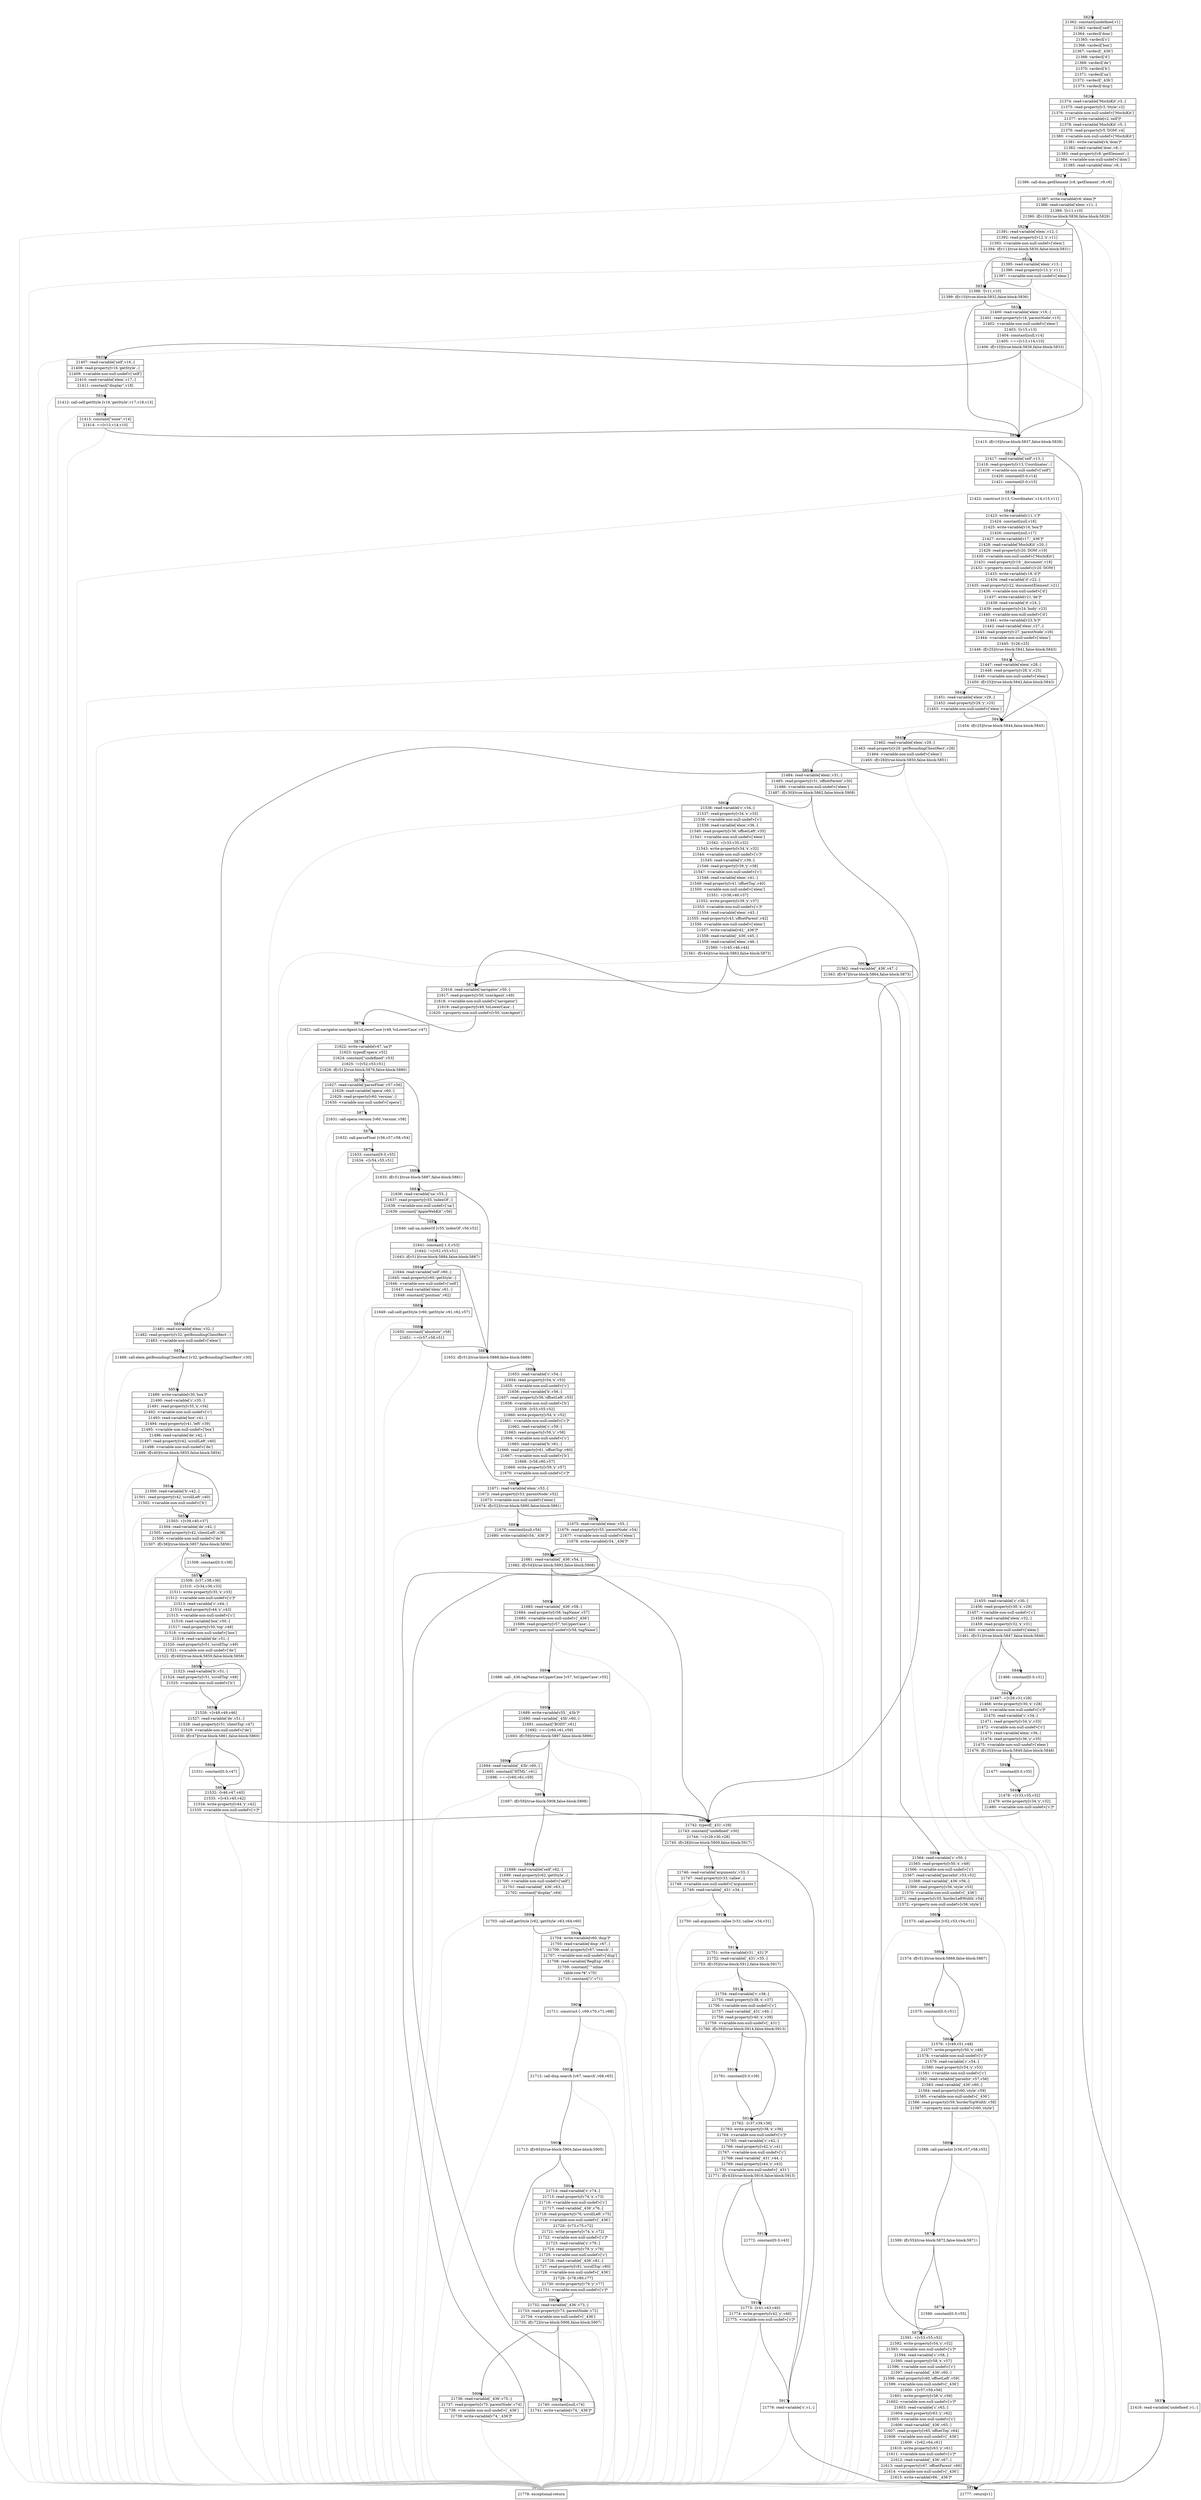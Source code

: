 digraph {
rankdir="TD"
BB_entry400[shape=none,label=""];
BB_entry400 -> BB5825 [tailport=s, headport=n, headlabel="    5825"]
BB5825 [shape=record label="{21362: constant[undefined,v1]|21363: vardecl['self']|21364: vardecl['dom']|21365: vardecl['c']|21366: vardecl['box']|21367: vardecl['_436']|21368: vardecl['d']|21369: vardecl['de']|21370: vardecl['b']|21371: vardecl['ua']|21372: vardecl['_43b']|21373: vardecl['disp']}" ] 
BB5825 -> BB5826 [tailport=s, headport=n, headlabel="      5826"]
BB5826 [shape=record label="{21374: read-variable['MochiKit',v3,-]|21375: read-property[v3,'Style',v2]|21376: \<variable-non-null-undef\>['MochiKit']|21377: write-variable[v2,'self']*|21378: read-variable['MochiKit',v5,-]|21379: read-property[v5,'DOM',v4]|21380: \<variable-non-null-undef\>['MochiKit']|21381: write-variable[v4,'dom']*|21382: read-variable['dom',v8,-]|21383: read-property[v8,'getElement',-]|21384: \<variable-non-null-undef\>['dom']|21385: read-variable['elem',v9,-]}" ] 
BB5826 -> BB5827 [tailport=s, headport=n, headlabel="      5827"]
BB5826 -> BB5919 [tailport=s, headport=n, color=gray, headlabel="      5919"]
BB5827 [shape=record label="{21386: call-dom.getElement [v8,'getElement',v9,v6]}" ] 
BB5827 -> BB5828 [tailport=s, headport=n, headlabel="      5828"]
BB5827 -> BB5919 [tailport=s, headport=n, color=gray]
BB5828 [shape=record label="{21387: write-variable[v6,'elem']*|21388: read-variable['elem',v11,-]|21389: ![v11,v10]|21390: if[v10](true-block:5836,false-block:5829)}" ] 
BB5828 -> BB5836 [tailport=s, headport=n, headlabel="      5836"]
BB5828 -> BB5829 [tailport=s, headport=n, headlabel="      5829"]
BB5828 -> BB5919 [tailport=s, headport=n, color=gray]
BB5829 [shape=record label="{21391: read-variable['elem',v12,-]|21392: read-property[v12,'x',v11]|21393: \<variable-non-null-undef\>['elem']|21394: if[v11](true-block:5830,false-block:5831)}" ] 
BB5829 -> BB5831 [tailport=s, headport=n, headlabel="      5831"]
BB5829 -> BB5830 [tailport=s, headport=n, headlabel="      5830"]
BB5829 -> BB5919 [tailport=s, headport=n, color=gray]
BB5830 [shape=record label="{21395: read-variable['elem',v13,-]|21396: read-property[v13,'y',v11]|21397: \<variable-non-null-undef\>['elem']}" ] 
BB5830 -> BB5831 [tailport=s, headport=n]
BB5830 -> BB5919 [tailport=s, headport=n, color=gray]
BB5831 [shape=record label="{21398: ![v11,v10]|21399: if[v10](true-block:5832,false-block:5836)}" ] 
BB5831 -> BB5836 [tailport=s, headport=n]
BB5831 -> BB5832 [tailport=s, headport=n, headlabel="      5832"]
BB5831 -> BB5919 [tailport=s, headport=n, color=gray]
BB5832 [shape=record label="{21400: read-variable['elem',v16,-]|21401: read-property[v16,'parentNode',v15]|21402: \<variable-non-null-undef\>['elem']|21403: ![v15,v13]|21404: constant[null,v14]|21405: ===[v13,v14,v10]|21406: if[v10](true-block:5836,false-block:5833)}" ] 
BB5832 -> BB5836 [tailport=s, headport=n]
BB5832 -> BB5833 [tailport=s, headport=n, headlabel="      5833"]
BB5832 -> BB5919 [tailport=s, headport=n, color=gray]
BB5833 [shape=record label="{21407: read-variable['self',v16,-]|21408: read-property[v16,'getStyle',-]|21409: \<variable-non-null-undef\>['self']|21410: read-variable['elem',v17,-]|21411: constant[\"display\",v18]}" ] 
BB5833 -> BB5834 [tailport=s, headport=n, headlabel="      5834"]
BB5833 -> BB5919 [tailport=s, headport=n, color=gray]
BB5834 [shape=record label="{21412: call-self.getStyle [v16,'getStyle',v17,v18,v13]}" ] 
BB5834 -> BB5835 [tailport=s, headport=n, headlabel="      5835"]
BB5834 -> BB5919 [tailport=s, headport=n, color=gray]
BB5835 [shape=record label="{21413: constant[\"none\",v14]|21414: ==[v13,v14,v10]}" ] 
BB5835 -> BB5836 [tailport=s, headport=n]
BB5835 -> BB5919 [tailport=s, headport=n, color=gray]
BB5836 [shape=record label="{21415: if[v10](true-block:5837,false-block:5838)}" ] 
BB5836 -> BB5837 [tailport=s, headport=n, headlabel="      5837"]
BB5836 -> BB5838 [tailport=s, headport=n, headlabel="      5838"]
BB5837 [shape=record label="{21416: read-variable['undefined',v1,-]}" ] 
BB5837 -> BB5918 [tailport=s, headport=n, headlabel="      5918"]
BB5837 -> BB5919 [tailport=s, headport=n, color=gray]
BB5838 [shape=record label="{21417: read-variable['self',v13,-]|21418: read-property[v13,'Coordinates',-]|21419: \<variable-non-null-undef\>['self']|21420: constant[0.0,v14]|21421: constant[0.0,v15]}" ] 
BB5838 -> BB5839 [tailport=s, headport=n, headlabel="      5839"]
BB5838 -> BB5919 [tailport=s, headport=n, color=gray]
BB5839 [shape=record label="{21422: construct [v13,'Coordinates',v14,v15,v11]}" ] 
BB5839 -> BB5840 [tailport=s, headport=n, headlabel="      5840"]
BB5839 -> BB5919 [tailport=s, headport=n, color=gray]
BB5840 [shape=record label="{21423: write-variable[v11,'c']*|21424: constant[null,v16]|21425: write-variable[v16,'box']*|21426: constant[null,v17]|21427: write-variable[v17,'_436']*|21428: read-variable['MochiKit',v20,-]|21429: read-property[v20,'DOM',v19]|21430: \<variable-non-null-undef\>['MochiKit']|21431: read-property[v19,'_document',v18]|21432: \<property-non-null-undef\>[v20,'DOM']|21433: write-variable[v18,'d']*|21434: read-variable['d',v22,-]|21435: read-property[v22,'documentElement',v21]|21436: \<variable-non-null-undef\>['d']|21437: write-variable[v21,'de']*|21438: read-variable['d',v24,-]|21439: read-property[v24,'body',v23]|21440: \<variable-non-null-undef\>['d']|21441: write-variable[v23,'b']*|21442: read-variable['elem',v27,-]|21443: read-property[v27,'parentNode',v26]|21444: \<variable-non-null-undef\>['elem']|21445: ![v26,v25]|21446: if[v25](true-block:5841,false-block:5843)}" ] 
BB5840 -> BB5843 [tailport=s, headport=n, headlabel="      5843"]
BB5840 -> BB5841 [tailport=s, headport=n, headlabel="      5841"]
BB5840 -> BB5919 [tailport=s, headport=n, color=gray]
BB5841 [shape=record label="{21447: read-variable['elem',v28,-]|21448: read-property[v28,'x',v25]|21449: \<variable-non-null-undef\>['elem']|21450: if[v25](true-block:5842,false-block:5843)}" ] 
BB5841 -> BB5843 [tailport=s, headport=n]
BB5841 -> BB5842 [tailport=s, headport=n, headlabel="      5842"]
BB5841 -> BB5919 [tailport=s, headport=n, color=gray]
BB5842 [shape=record label="{21451: read-variable['elem',v29,-]|21452: read-property[v29,'y',v25]|21453: \<variable-non-null-undef\>['elem']}" ] 
BB5842 -> BB5843 [tailport=s, headport=n]
BB5842 -> BB5919 [tailport=s, headport=n, color=gray]
BB5843 [shape=record label="{21454: if[v25](true-block:5844,false-block:5845)}" ] 
BB5843 -> BB5844 [tailport=s, headport=n, headlabel="      5844"]
BB5843 -> BB5845 [tailport=s, headport=n, headlabel="      5845"]
BB5844 [shape=record label="{21455: read-variable['c',v30,-]|21456: read-property[v30,'x',v29]|21457: \<variable-non-null-undef\>['c']|21458: read-variable['elem',v32,-]|21459: read-property[v32,'x',v31]|21460: \<variable-non-null-undef\>['elem']|21461: if[v31](true-block:5847,false-block:5846)}" ] 
BB5844 -> BB5847 [tailport=s, headport=n, headlabel="      5847"]
BB5844 -> BB5846 [tailport=s, headport=n, headlabel="      5846"]
BB5844 -> BB5919 [tailport=s, headport=n, color=gray]
BB5845 [shape=record label="{21462: read-variable['elem',v29,-]|21463: read-property[v29,'getBoundingClientRect',v28]|21464: \<variable-non-null-undef\>['elem']|21465: if[v28](true-block:5850,false-block:5851)}" ] 
BB5845 -> BB5850 [tailport=s, headport=n, headlabel="      5850"]
BB5845 -> BB5851 [tailport=s, headport=n, headlabel="      5851"]
BB5845 -> BB5919 [tailport=s, headport=n, color=gray]
BB5846 [shape=record label="{21466: constant[0.0,v31]}" ] 
BB5846 -> BB5847 [tailport=s, headport=n]
BB5847 [shape=record label="{21467: +[v29,v31,v28]|21468: write-property[v30,'x',v28]|21469: \<variable-non-null-undef\>['c']*|21470: read-variable['c',v34,-]|21471: read-property[v34,'y',v33]|21472: \<variable-non-null-undef\>['c']|21473: read-variable['elem',v36,-]|21474: read-property[v36,'y',v35]|21475: \<variable-non-null-undef\>['elem']|21476: if[v35](true-block:5849,false-block:5848)}" ] 
BB5847 -> BB5849 [tailport=s, headport=n, headlabel="      5849"]
BB5847 -> BB5848 [tailport=s, headport=n, headlabel="      5848"]
BB5847 -> BB5919 [tailport=s, headport=n, color=gray]
BB5848 [shape=record label="{21477: constant[0.0,v35]}" ] 
BB5848 -> BB5849 [tailport=s, headport=n]
BB5849 [shape=record label="{21478: +[v33,v35,v32]|21479: write-property[v34,'y',v32]|21480: \<variable-non-null-undef\>['c']*}" ] 
BB5849 -> BB5908 [tailport=s, headport=n, headlabel="      5908"]
BB5849 -> BB5919 [tailport=s, headport=n, color=gray]
BB5850 [shape=record label="{21481: read-variable['elem',v32,-]|21482: read-property[v32,'getBoundingClientRect',-]|21483: \<variable-non-null-undef\>['elem']}" ] 
BB5850 -> BB5852 [tailport=s, headport=n, headlabel="      5852"]
BB5850 -> BB5919 [tailport=s, headport=n, color=gray]
BB5851 [shape=record label="{21484: read-variable['elem',v31,-]|21485: read-property[v31,'offsetParent',v30]|21486: \<variable-non-null-undef\>['elem']|21487: if[v30](true-block:5862,false-block:5908)}" ] 
BB5851 -> BB5862 [tailport=s, headport=n, headlabel="      5862"]
BB5851 -> BB5908 [tailport=s, headport=n]
BB5851 -> BB5919 [tailport=s, headport=n, color=gray]
BB5852 [shape=record label="{21488: call-elem.getBoundingClientRect [v32,'getBoundingClientRect',v30]}" ] 
BB5852 -> BB5853 [tailport=s, headport=n, headlabel="      5853"]
BB5852 -> BB5919 [tailport=s, headport=n, color=gray]
BB5853 [shape=record label="{21489: write-variable[v30,'box']*|21490: read-variable['c',v35,-]|21491: read-property[v35,'x',v34]|21492: \<variable-non-null-undef\>['c']|21493: read-variable['box',v41,-]|21494: read-property[v41,'left',v39]|21495: \<variable-non-null-undef\>['box']|21496: read-variable['de',v42,-]|21497: read-property[v42,'scrollLeft',v40]|21498: \<variable-non-null-undef\>['de']|21499: if[v40](true-block:5855,false-block:5854)}" ] 
BB5853 -> BB5855 [tailport=s, headport=n, headlabel="      5855"]
BB5853 -> BB5854 [tailport=s, headport=n, headlabel="      5854"]
BB5853 -> BB5919 [tailport=s, headport=n, color=gray]
BB5854 [shape=record label="{21500: read-variable['b',v42,-]|21501: read-property[v42,'scrollLeft',v40]|21502: \<variable-non-null-undef\>['b']}" ] 
BB5854 -> BB5855 [tailport=s, headport=n]
BB5854 -> BB5919 [tailport=s, headport=n, color=gray]
BB5855 [shape=record label="{21503: +[v39,v40,v37]|21504: read-variable['de',v42,-]|21505: read-property[v42,'clientLeft',v38]|21506: \<variable-non-null-undef\>['de']|21507: if[v38](true-block:5857,false-block:5856)}" ] 
BB5855 -> BB5857 [tailport=s, headport=n, headlabel="      5857"]
BB5855 -> BB5856 [tailport=s, headport=n, headlabel="      5856"]
BB5855 -> BB5919 [tailport=s, headport=n, color=gray]
BB5856 [shape=record label="{21508: constant[0.0,v38]}" ] 
BB5856 -> BB5857 [tailport=s, headport=n]
BB5857 [shape=record label="{21509: -[v37,v38,v36]|21510: +[v34,v36,v33]|21511: write-property[v35,'x',v33]|21512: \<variable-non-null-undef\>['c']*|21513: read-variable['c',v44,-]|21514: read-property[v44,'y',v43]|21515: \<variable-non-null-undef\>['c']|21516: read-variable['box',v50,-]|21517: read-property[v50,'top',v48]|21518: \<variable-non-null-undef\>['box']|21519: read-variable['de',v51,-]|21520: read-property[v51,'scrollTop',v49]|21521: \<variable-non-null-undef\>['de']|21522: if[v49](true-block:5859,false-block:5858)}" ] 
BB5857 -> BB5859 [tailport=s, headport=n, headlabel="      5859"]
BB5857 -> BB5858 [tailport=s, headport=n, headlabel="      5858"]
BB5857 -> BB5919 [tailport=s, headport=n, color=gray]
BB5858 [shape=record label="{21523: read-variable['b',v51,-]|21524: read-property[v51,'scrollTop',v49]|21525: \<variable-non-null-undef\>['b']}" ] 
BB5858 -> BB5859 [tailport=s, headport=n]
BB5858 -> BB5919 [tailport=s, headport=n, color=gray]
BB5859 [shape=record label="{21526: +[v48,v49,v46]|21527: read-variable['de',v51,-]|21528: read-property[v51,'clientTop',v47]|21529: \<variable-non-null-undef\>['de']|21530: if[v47](true-block:5861,false-block:5860)}" ] 
BB5859 -> BB5861 [tailport=s, headport=n, headlabel="      5861"]
BB5859 -> BB5860 [tailport=s, headport=n, headlabel="      5860"]
BB5859 -> BB5919 [tailport=s, headport=n, color=gray]
BB5860 [shape=record label="{21531: constant[0.0,v47]}" ] 
BB5860 -> BB5861 [tailport=s, headport=n]
BB5861 [shape=record label="{21532: -[v46,v47,v45]|21533: +[v43,v45,v42]|21534: write-property[v44,'y',v42]|21535: \<variable-non-null-undef\>['c']*}" ] 
BB5861 -> BB5908 [tailport=s, headport=n]
BB5861 -> BB5919 [tailport=s, headport=n, color=gray]
BB5862 [shape=record label="{21536: read-variable['c',v34,-]|21537: read-property[v34,'x',v33]|21538: \<variable-non-null-undef\>['c']|21539: read-variable['elem',v36,-]|21540: read-property[v36,'offsetLeft',v35]|21541: \<variable-non-null-undef\>['elem']|21542: +[v33,v35,v32]|21543: write-property[v34,'x',v32]|21544: \<variable-non-null-undef\>['c']*|21545: read-variable['c',v39,-]|21546: read-property[v39,'y',v38]|21547: \<variable-non-null-undef\>['c']|21548: read-variable['elem',v41,-]|21549: read-property[v41,'offsetTop',v40]|21550: \<variable-non-null-undef\>['elem']|21551: +[v38,v40,v37]|21552: write-property[v39,'y',v37]|21553: \<variable-non-null-undef\>['c']*|21554: read-variable['elem',v43,-]|21555: read-property[v43,'offsetParent',v42]|21556: \<variable-non-null-undef\>['elem']|21557: write-variable[v42,'_436']*|21558: read-variable['_436',v45,-]|21559: read-variable['elem',v46,-]|21560: !=[v45,v46,v44]|21561: if[v44](true-block:5863,false-block:5873)}" ] 
BB5862 -> BB5863 [tailport=s, headport=n, headlabel="      5863"]
BB5862 -> BB5873 [tailport=s, headport=n, headlabel="      5873"]
BB5862 -> BB5919 [tailport=s, headport=n, color=gray]
BB5863 [shape=record label="{21562: read-variable['_436',v47,-]|21563: if[v47](true-block:5864,false-block:5873)}" ] 
BB5863 -> BB5864 [tailport=s, headport=n, headlabel="      5864"]
BB5863 -> BB5873 [tailport=s, headport=n]
BB5863 -> BB5919 [tailport=s, headport=n, color=gray]
BB5864 [shape=record label="{21564: read-variable['c',v50,-]|21565: read-property[v50,'x',v49]|21566: \<variable-non-null-undef\>['c']|21567: read-variable['parseInt',v53,v52]|21568: read-variable['_436',v56,-]|21569: read-property[v56,'style',v55]|21570: \<variable-non-null-undef\>['_436']|21571: read-property[v55,'borderLeftWidth',v54]|21572: \<property-non-null-undef\>[v56,'style']}" ] 
BB5864 -> BB5865 [tailport=s, headport=n, headlabel="      5865"]
BB5864 -> BB5919 [tailport=s, headport=n, color=gray]
BB5865 [shape=record label="{21573: call-parseInt [v52,v53,v54,v51]}" ] 
BB5865 -> BB5866 [tailport=s, headport=n, headlabel="      5866"]
BB5865 -> BB5919 [tailport=s, headport=n, color=gray]
BB5866 [shape=record label="{21574: if[v51](true-block:5868,false-block:5867)}" ] 
BB5866 -> BB5868 [tailport=s, headport=n, headlabel="      5868"]
BB5866 -> BB5867 [tailport=s, headport=n, headlabel="      5867"]
BB5867 [shape=record label="{21575: constant[0.0,v51]}" ] 
BB5867 -> BB5868 [tailport=s, headport=n]
BB5868 [shape=record label="{21576: +[v49,v51,v48]|21577: write-property[v50,'x',v48]|21578: \<variable-non-null-undef\>['c']*|21579: read-variable['c',v54,-]|21580: read-property[v54,'y',v53]|21581: \<variable-non-null-undef\>['c']|21582: read-variable['parseInt',v57,v56]|21583: read-variable['_436',v60,-]|21584: read-property[v60,'style',v59]|21585: \<variable-non-null-undef\>['_436']|21586: read-property[v59,'borderTopWidth',v58]|21587: \<property-non-null-undef\>[v60,'style']}" ] 
BB5868 -> BB5869 [tailport=s, headport=n, headlabel="      5869"]
BB5868 -> BB5919 [tailport=s, headport=n, color=gray]
BB5869 [shape=record label="{21588: call-parseInt [v56,v57,v58,v55]}" ] 
BB5869 -> BB5870 [tailport=s, headport=n, headlabel="      5870"]
BB5869 -> BB5919 [tailport=s, headport=n, color=gray]
BB5870 [shape=record label="{21589: if[v55](true-block:5872,false-block:5871)}" ] 
BB5870 -> BB5872 [tailport=s, headport=n, headlabel="      5872"]
BB5870 -> BB5871 [tailport=s, headport=n, headlabel="      5871"]
BB5871 [shape=record label="{21590: constant[0.0,v55]}" ] 
BB5871 -> BB5872 [tailport=s, headport=n]
BB5872 [shape=record label="{21591: +[v53,v55,v52]|21592: write-property[v54,'y',v52]|21593: \<variable-non-null-undef\>['c']*|21594: read-variable['c',v58,-]|21595: read-property[v58,'x',v57]|21596: \<variable-non-null-undef\>['c']|21597: read-variable['_436',v60,-]|21598: read-property[v60,'offsetLeft',v59]|21599: \<variable-non-null-undef\>['_436']|21600: +[v57,v59,v56]|21601: write-property[v58,'x',v56]|21602: \<variable-non-null-undef\>['c']*|21603: read-variable['c',v63,-]|21604: read-property[v63,'y',v62]|21605: \<variable-non-null-undef\>['c']|21606: read-variable['_436',v65,-]|21607: read-property[v65,'offsetTop',v64]|21608: \<variable-non-null-undef\>['_436']|21609: +[v62,v64,v61]|21610: write-property[v63,'y',v61]|21611: \<variable-non-null-undef\>['c']*|21612: read-variable['_436',v67,-]|21613: read-property[v67,'offsetParent',v66]|21614: \<variable-non-null-undef\>['_436']|21615: write-variable[v66,'_436']*}" ] 
BB5872 -> BB5863 [tailport=s, headport=n]
BB5872 -> BB5919 [tailport=s, headport=n, color=gray]
BB5873 [shape=record label="{21616: read-variable['navigator',v50,-]|21617: read-property[v50,'userAgent',v49]|21618: \<variable-non-null-undef\>['navigator']|21619: read-property[v49,'toLowerCase',-]|21620: \<property-non-null-undef\>[v50,'userAgent']}" ] 
BB5873 -> BB5874 [tailport=s, headport=n, headlabel="      5874"]
BB5873 -> BB5919 [tailport=s, headport=n, color=gray]
BB5874 [shape=record label="{21621: call-navigator.userAgent.toLowerCase [v49,'toLowerCase',v47]}" ] 
BB5874 -> BB5875 [tailport=s, headport=n, headlabel="      5875"]
BB5874 -> BB5919 [tailport=s, headport=n, color=gray]
BB5875 [shape=record label="{21622: write-variable[v47,'ua']*|21623: typeof['opera',v52]|21624: constant[\"undefined\",v53]|21625: !=[v52,v53,v51]|21626: if[v51](true-block:5876,false-block:5880)}" ] 
BB5875 -> BB5880 [tailport=s, headport=n, headlabel="      5880"]
BB5875 -> BB5876 [tailport=s, headport=n, headlabel="      5876"]
BB5875 -> BB5919 [tailport=s, headport=n, color=gray]
BB5876 [shape=record label="{21627: read-variable['parseFloat',v57,v56]|21628: read-variable['opera',v60,-]|21629: read-property[v60,'version',-]|21630: \<variable-non-null-undef\>['opera']}" ] 
BB5876 -> BB5877 [tailport=s, headport=n, headlabel="      5877"]
BB5876 -> BB5919 [tailport=s, headport=n, color=gray]
BB5877 [shape=record label="{21631: call-opera.version [v60,'version',v58]}" ] 
BB5877 -> BB5878 [tailport=s, headport=n, headlabel="      5878"]
BB5877 -> BB5919 [tailport=s, headport=n, color=gray]
BB5878 [shape=record label="{21632: call-parseFloat [v56,v57,v58,v54]}" ] 
BB5878 -> BB5879 [tailport=s, headport=n, headlabel="      5879"]
BB5878 -> BB5919 [tailport=s, headport=n, color=gray]
BB5879 [shape=record label="{21633: constant[9.0,v55]|21634: \<[v54,v55,v51]}" ] 
BB5879 -> BB5880 [tailport=s, headport=n]
BB5879 -> BB5919 [tailport=s, headport=n, color=gray]
BB5880 [shape=record label="{21635: if[v51](true-block:5887,false-block:5881)}" ] 
BB5880 -> BB5887 [tailport=s, headport=n, headlabel="      5887"]
BB5880 -> BB5881 [tailport=s, headport=n, headlabel="      5881"]
BB5881 [shape=record label="{21636: read-variable['ua',v55,-]|21637: read-property[v55,'indexOf',-]|21638: \<variable-non-null-undef\>['ua']|21639: constant[\"AppleWebKit\",v56]}" ] 
BB5881 -> BB5882 [tailport=s, headport=n, headlabel="      5882"]
BB5881 -> BB5919 [tailport=s, headport=n, color=gray]
BB5882 [shape=record label="{21640: call-ua.indexOf [v55,'indexOf',v56,v52]}" ] 
BB5882 -> BB5883 [tailport=s, headport=n, headlabel="      5883"]
BB5882 -> BB5919 [tailport=s, headport=n, color=gray]
BB5883 [shape=record label="{21641: constant[-1.0,v53]|21642: !=[v52,v53,v51]|21643: if[v51](true-block:5884,false-block:5887)}" ] 
BB5883 -> BB5887 [tailport=s, headport=n]
BB5883 -> BB5884 [tailport=s, headport=n, headlabel="      5884"]
BB5883 -> BB5919 [tailport=s, headport=n, color=gray]
BB5884 [shape=record label="{21644: read-variable['self',v60,-]|21645: read-property[v60,'getStyle',-]|21646: \<variable-non-null-undef\>['self']|21647: read-variable['elem',v61,-]|21648: constant[\"position\",v62]}" ] 
BB5884 -> BB5885 [tailport=s, headport=n, headlabel="      5885"]
BB5884 -> BB5919 [tailport=s, headport=n, color=gray]
BB5885 [shape=record label="{21649: call-self.getStyle [v60,'getStyle',v61,v62,v57]}" ] 
BB5885 -> BB5886 [tailport=s, headport=n, headlabel="      5886"]
BB5885 -> BB5919 [tailport=s, headport=n, color=gray]
BB5886 [shape=record label="{21650: constant[\"absolute\",v58]|21651: ==[v57,v58,v51]}" ] 
BB5886 -> BB5887 [tailport=s, headport=n]
BB5886 -> BB5919 [tailport=s, headport=n, color=gray]
BB5887 [shape=record label="{21652: if[v51](true-block:5888,false-block:5889)}" ] 
BB5887 -> BB5888 [tailport=s, headport=n, headlabel="      5888"]
BB5887 -> BB5889 [tailport=s, headport=n, headlabel="      5889"]
BB5888 [shape=record label="{21653: read-variable['c',v54,-]|21654: read-property[v54,'x',v53]|21655: \<variable-non-null-undef\>['c']|21656: read-variable['b',v56,-]|21657: read-property[v56,'offsetLeft',v55]|21658: \<variable-non-null-undef\>['b']|21659: -[v53,v55,v52]|21660: write-property[v54,'x',v52]|21661: \<variable-non-null-undef\>['c']*|21662: read-variable['c',v59,-]|21663: read-property[v59,'y',v58]|21664: \<variable-non-null-undef\>['c']|21665: read-variable['b',v61,-]|21666: read-property[v61,'offsetTop',v60]|21667: \<variable-non-null-undef\>['b']|21668: -[v58,v60,v57]|21669: write-property[v59,'y',v57]|21670: \<variable-non-null-undef\>['c']*}" ] 
BB5888 -> BB5889 [tailport=s, headport=n]
BB5888 -> BB5919 [tailport=s, headport=n, color=gray]
BB5889 [shape=record label="{21671: read-variable['elem',v53,-]|21672: read-property[v53,'parentNode',v52]|21673: \<variable-non-null-undef\>['elem']|21674: if[v52](true-block:5890,false-block:5891)}" ] 
BB5889 -> BB5890 [tailport=s, headport=n, headlabel="      5890"]
BB5889 -> BB5891 [tailport=s, headport=n, headlabel="      5891"]
BB5889 -> BB5919 [tailport=s, headport=n, color=gray]
BB5890 [shape=record label="{21675: read-variable['elem',v55,-]|21676: read-property[v55,'parentNode',v54]|21677: \<variable-non-null-undef\>['elem']|21678: write-variable[v54,'_436']*}" ] 
BB5890 -> BB5892 [tailport=s, headport=n, headlabel="      5892"]
BB5890 -> BB5919 [tailport=s, headport=n, color=gray]
BB5891 [shape=record label="{21679: constant[null,v54]|21680: write-variable[v54,'_436']*}" ] 
BB5891 -> BB5892 [tailport=s, headport=n]
BB5892 [shape=record label="{21681: read-variable['_436',v54,-]|21682: if[v54](true-block:5893,false-block:5908)}" ] 
BB5892 -> BB5893 [tailport=s, headport=n, headlabel="      5893"]
BB5892 -> BB5908 [tailport=s, headport=n]
BB5892 -> BB5919 [tailport=s, headport=n, color=gray]
BB5893 [shape=record label="{21683: read-variable['_436',v58,-]|21684: read-property[v58,'tagName',v57]|21685: \<variable-non-null-undef\>['_436']|21686: read-property[v57,'toUpperCase',-]|21687: \<property-non-null-undef\>[v58,'tagName']}" ] 
BB5893 -> BB5894 [tailport=s, headport=n, headlabel="      5894"]
BB5893 -> BB5919 [tailport=s, headport=n, color=gray]
BB5894 [shape=record label="{21688: call-_436.tagName.toUpperCase [v57,'toUpperCase',v55]}" ] 
BB5894 -> BB5895 [tailport=s, headport=n, headlabel="      5895"]
BB5894 -> BB5919 [tailport=s, headport=n, color=gray]
BB5895 [shape=record label="{21689: write-variable[v55,'_43b']*|21690: read-variable['_43b',v60,-]|21691: constant[\"BODY\",v61]|21692: ===[v60,v61,v59]|21693: if[v59](true-block:5897,false-block:5896)}" ] 
BB5895 -> BB5897 [tailport=s, headport=n, headlabel="      5897"]
BB5895 -> BB5896 [tailport=s, headport=n, headlabel="      5896"]
BB5895 -> BB5919 [tailport=s, headport=n, color=gray]
BB5896 [shape=record label="{21694: read-variable['_43b',v60,-]|21695: constant[\"HTML\",v61]|21696: ===[v60,v61,v59]}" ] 
BB5896 -> BB5897 [tailport=s, headport=n]
BB5896 -> BB5919 [tailport=s, headport=n, color=gray]
BB5897 [shape=record label="{21697: if[v59](true-block:5908,false-block:5898)}" ] 
BB5897 -> BB5908 [tailport=s, headport=n]
BB5897 -> BB5898 [tailport=s, headport=n, headlabel="      5898"]
BB5898 [shape=record label="{21698: read-variable['self',v62,-]|21699: read-property[v62,'getStyle',-]|21700: \<variable-non-null-undef\>['self']|21701: read-variable['_436',v63,-]|21702: constant[\"display\",v64]}" ] 
BB5898 -> BB5899 [tailport=s, headport=n, headlabel="      5899"]
BB5898 -> BB5919 [tailport=s, headport=n, color=gray]
BB5899 [shape=record label="{21703: call-self.getStyle [v62,'getStyle',v63,v64,v60]}" ] 
BB5899 -> BB5900 [tailport=s, headport=n, headlabel="      5900"]
BB5899 -> BB5919 [tailport=s, headport=n, color=gray]
BB5900 [shape=record label="{21704: write-variable[v60,'disp']*|21705: read-variable['disp',v67,-]|21706: read-property[v67,'search',-]|21707: \<variable-non-null-undef\>['disp']|21708: read-variable['RegExp',v69,-]|21709: constant[\"^inline|table-row.*$\",v70]|21710: constant[\"i\",v71]}" ] 
BB5900 -> BB5901 [tailport=s, headport=n, headlabel="      5901"]
BB5900 -> BB5919 [tailport=s, headport=n, color=gray]
BB5901 [shape=record label="{21711: construct [-,v69,v70,v71,v68]}" ] 
BB5901 -> BB5902 [tailport=s, headport=n, headlabel="      5902"]
BB5901 -> BB5919 [tailport=s, headport=n, color=gray]
BB5902 [shape=record label="{21712: call-disp.search [v67,'search',v68,v65]}" ] 
BB5902 -> BB5903 [tailport=s, headport=n, headlabel="      5903"]
BB5902 -> BB5919 [tailport=s, headport=n, color=gray]
BB5903 [shape=record label="{21713: if[v65](true-block:5904,false-block:5905)}" ] 
BB5903 -> BB5904 [tailport=s, headport=n, headlabel="      5904"]
BB5903 -> BB5905 [tailport=s, headport=n, headlabel="      5905"]
BB5904 [shape=record label="{21714: read-variable['c',v74,-]|21715: read-property[v74,'x',v73]|21716: \<variable-non-null-undef\>['c']|21717: read-variable['_436',v76,-]|21718: read-property[v76,'scrollLeft',v75]|21719: \<variable-non-null-undef\>['_436']|21720: -[v73,v75,v72]|21721: write-property[v74,'x',v72]|21722: \<variable-non-null-undef\>['c']*|21723: read-variable['c',v79,-]|21724: read-property[v79,'y',v78]|21725: \<variable-non-null-undef\>['c']|21726: read-variable['_436',v81,-]|21727: read-property[v81,'scrollTop',v80]|21728: \<variable-non-null-undef\>['_436']|21729: -[v78,v80,v77]|21730: write-property[v79,'y',v77]|21731: \<variable-non-null-undef\>['c']*}" ] 
BB5904 -> BB5905 [tailport=s, headport=n]
BB5904 -> BB5919 [tailport=s, headport=n, color=gray]
BB5905 [shape=record label="{21732: read-variable['_436',v73,-]|21733: read-property[v73,'parentNode',v72]|21734: \<variable-non-null-undef\>['_436']|21735: if[v72](true-block:5906,false-block:5907)}" ] 
BB5905 -> BB5906 [tailport=s, headport=n, headlabel="      5906"]
BB5905 -> BB5907 [tailport=s, headport=n, headlabel="      5907"]
BB5905 -> BB5919 [tailport=s, headport=n, color=gray]
BB5906 [shape=record label="{21736: read-variable['_436',v75,-]|21737: read-property[v75,'parentNode',v74]|21738: \<variable-non-null-undef\>['_436']|21739: write-variable[v74,'_436']*}" ] 
BB5906 -> BB5892 [tailport=s, headport=n]
BB5906 -> BB5919 [tailport=s, headport=n, color=gray]
BB5907 [shape=record label="{21740: constant[null,v74]|21741: write-variable[v74,'_436']*}" ] 
BB5907 -> BB5892 [tailport=s, headport=n]
BB5908 [shape=record label="{21742: typeof['_431',v29]|21743: constant[\"undefined\",v30]|21744: !=[v29,v30,v28]|21745: if[v28](true-block:5909,false-block:5917)}" ] 
BB5908 -> BB5909 [tailport=s, headport=n, headlabel="      5909"]
BB5908 -> BB5917 [tailport=s, headport=n, headlabel="      5917"]
BB5908 -> BB5919 [tailport=s, headport=n, color=gray]
BB5909 [shape=record label="{21746: read-variable['arguments',v33,-]|21747: read-property[v33,'callee',-]|21748: \<variable-non-null-undef\>['arguments']|21749: read-variable['_431',v34,-]}" ] 
BB5909 -> BB5910 [tailport=s, headport=n, headlabel="      5910"]
BB5909 -> BB5919 [tailport=s, headport=n, color=gray]
BB5910 [shape=record label="{21750: call-arguments.callee [v33,'callee',v34,v31]}" ] 
BB5910 -> BB5911 [tailport=s, headport=n, headlabel="      5911"]
BB5910 -> BB5919 [tailport=s, headport=n, color=gray]
BB5911 [shape=record label="{21751: write-variable[v31,'_431']*|21752: read-variable['_431',v35,-]|21753: if[v35](true-block:5912,false-block:5917)}" ] 
BB5911 -> BB5912 [tailport=s, headport=n, headlabel="      5912"]
BB5911 -> BB5917 [tailport=s, headport=n]
BB5911 -> BB5919 [tailport=s, headport=n, color=gray]
BB5912 [shape=record label="{21754: read-variable['c',v38,-]|21755: read-property[v38,'x',v37]|21756: \<variable-non-null-undef\>['c']|21757: read-variable['_431',v40,-]|21758: read-property[v40,'x',v39]|21759: \<variable-non-null-undef\>['_431']|21760: if[v39](true-block:5914,false-block:5913)}" ] 
BB5912 -> BB5914 [tailport=s, headport=n, headlabel="      5914"]
BB5912 -> BB5913 [tailport=s, headport=n, headlabel="      5913"]
BB5912 -> BB5919 [tailport=s, headport=n, color=gray]
BB5913 [shape=record label="{21761: constant[0.0,v39]}" ] 
BB5913 -> BB5914 [tailport=s, headport=n]
BB5914 [shape=record label="{21762: -[v37,v39,v36]|21763: write-property[v38,'x',v36]|21764: \<variable-non-null-undef\>['c']*|21765: read-variable['c',v42,-]|21766: read-property[v42,'y',v41]|21767: \<variable-non-null-undef\>['c']|21768: read-variable['_431',v44,-]|21769: read-property[v44,'y',v43]|21770: \<variable-non-null-undef\>['_431']|21771: if[v43](true-block:5916,false-block:5915)}" ] 
BB5914 -> BB5916 [tailport=s, headport=n, headlabel="      5916"]
BB5914 -> BB5915 [tailport=s, headport=n, headlabel="      5915"]
BB5914 -> BB5919 [tailport=s, headport=n, color=gray]
BB5915 [shape=record label="{21772: constant[0.0,v43]}" ] 
BB5915 -> BB5916 [tailport=s, headport=n]
BB5916 [shape=record label="{21773: -[v41,v43,v40]|21774: write-property[v42,'y',v40]|21775: \<variable-non-null-undef\>['c']*}" ] 
BB5916 -> BB5917 [tailport=s, headport=n]
BB5916 -> BB5919 [tailport=s, headport=n, color=gray]
BB5917 [shape=record label="{21776: read-variable['c',v1,-]}" ] 
BB5917 -> BB5918 [tailport=s, headport=n]
BB5917 -> BB5919 [tailport=s, headport=n, color=gray]
BB5918 [shape=record label="{21777: return[v1]}" ] 
BB5919 [shape=record label="{21778: exceptional-return}" ] 
//#$~ 4142
}
